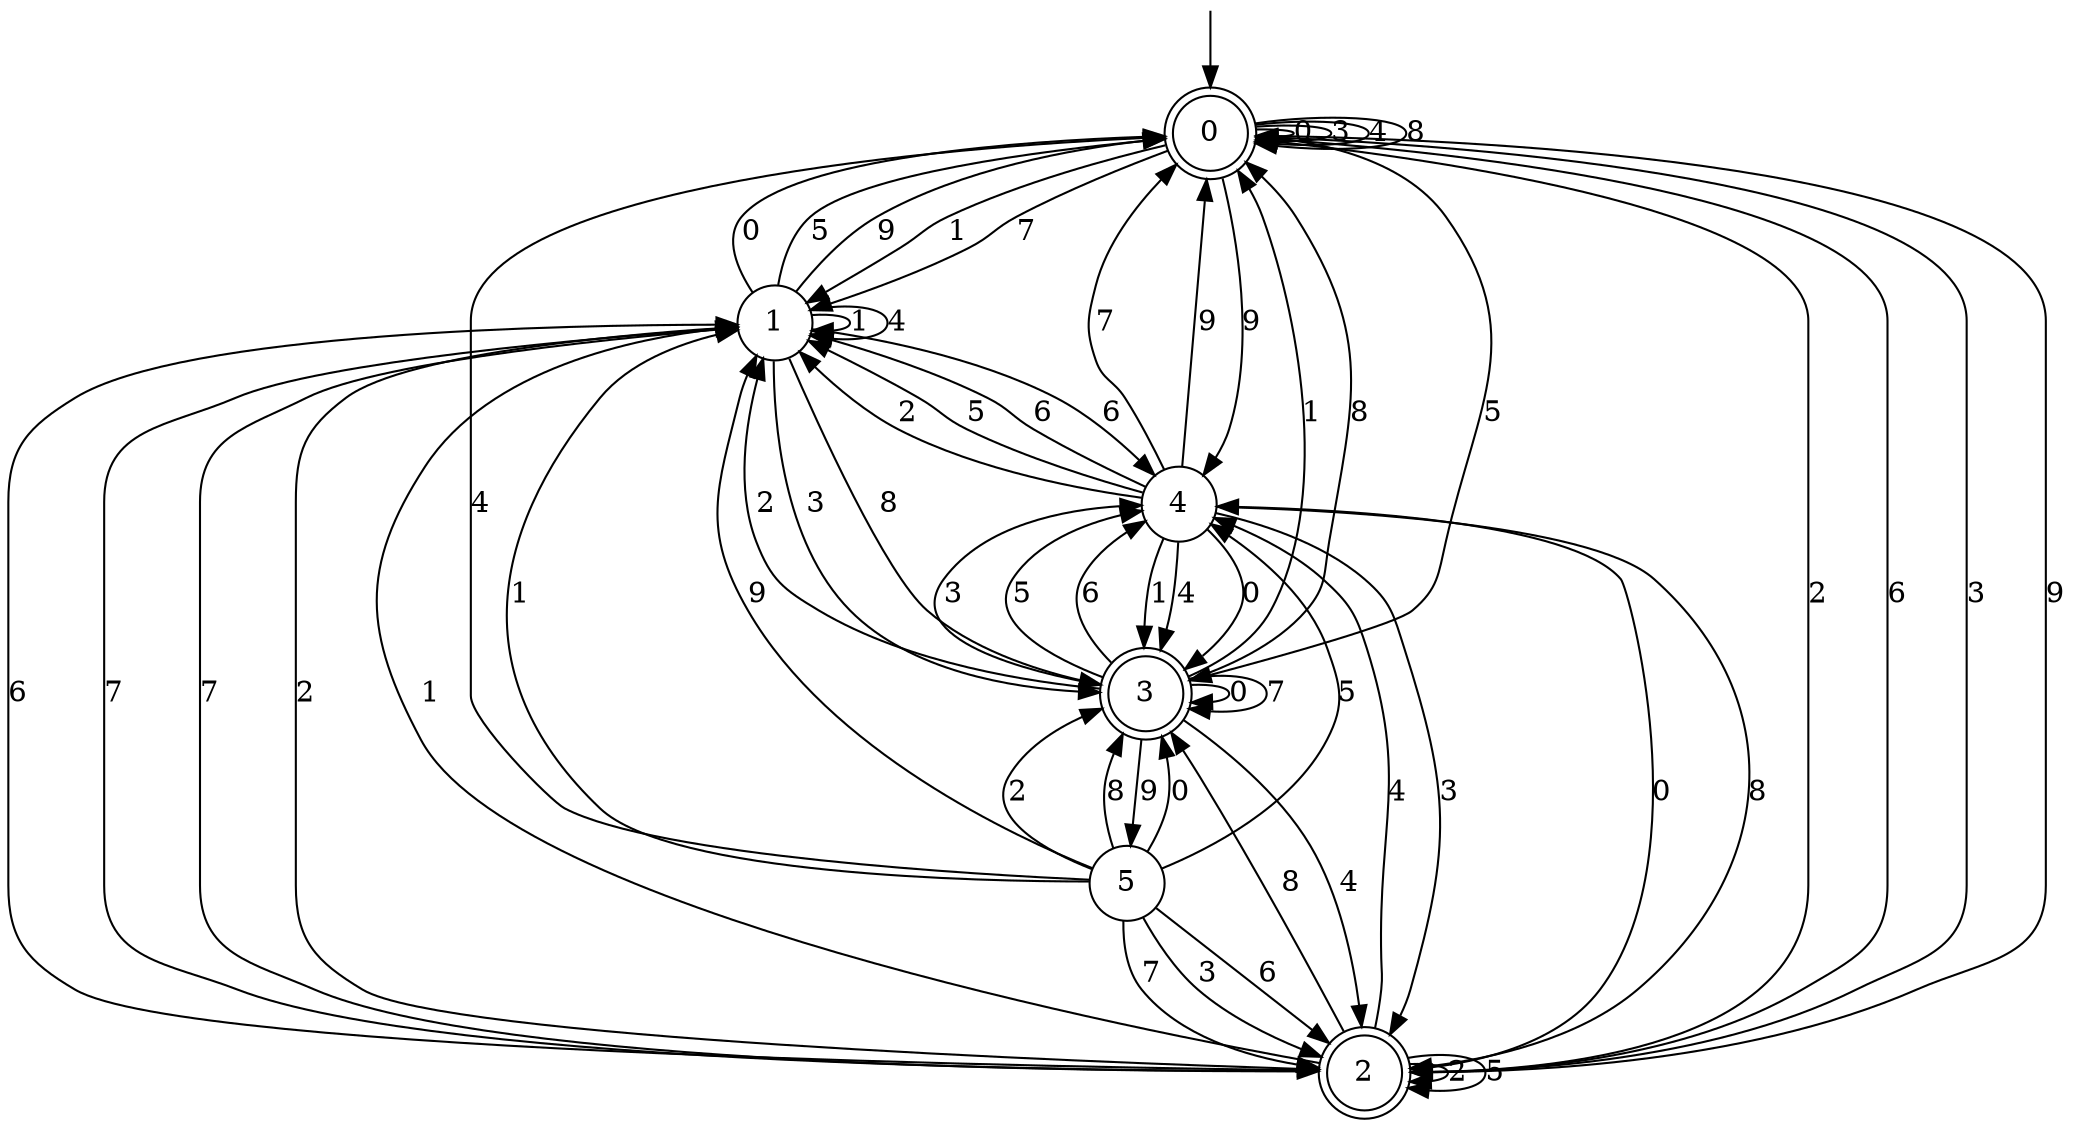 digraph g {

	s0 [shape="doublecircle" label="0"];
	s1 [shape="circle" label="1"];
	s2 [shape="doublecircle" label="2"];
	s3 [shape="doublecircle" label="3"];
	s4 [shape="circle" label="4"];
	s5 [shape="circle" label="5"];
	s0 -> s0 [label="0"];
	s0 -> s1 [label="1"];
	s0 -> s2 [label="2"];
	s0 -> s0 [label="3"];
	s0 -> s0 [label="4"];
	s0 -> s3 [label="5"];
	s0 -> s2 [label="6"];
	s0 -> s1 [label="7"];
	s0 -> s0 [label="8"];
	s0 -> s4 [label="9"];
	s1 -> s0 [label="0"];
	s1 -> s1 [label="1"];
	s1 -> s2 [label="2"];
	s1 -> s3 [label="3"];
	s1 -> s1 [label="4"];
	s1 -> s0 [label="5"];
	s1 -> s4 [label="6"];
	s1 -> s2 [label="7"];
	s1 -> s3 [label="8"];
	s1 -> s0 [label="9"];
	s2 -> s4 [label="0"];
	s2 -> s1 [label="1"];
	s2 -> s2 [label="2"];
	s2 -> s0 [label="3"];
	s2 -> s4 [label="4"];
	s2 -> s2 [label="5"];
	s2 -> s1 [label="6"];
	s2 -> s1 [label="7"];
	s2 -> s3 [label="8"];
	s2 -> s0 [label="9"];
	s3 -> s3 [label="0"];
	s3 -> s0 [label="1"];
	s3 -> s1 [label="2"];
	s3 -> s4 [label="3"];
	s3 -> s2 [label="4"];
	s3 -> s4 [label="5"];
	s3 -> s4 [label="6"];
	s3 -> s3 [label="7"];
	s3 -> s0 [label="8"];
	s3 -> s5 [label="9"];
	s4 -> s3 [label="0"];
	s4 -> s3 [label="1"];
	s4 -> s1 [label="2"];
	s4 -> s2 [label="3"];
	s4 -> s3 [label="4"];
	s4 -> s1 [label="5"];
	s4 -> s1 [label="6"];
	s4 -> s0 [label="7"];
	s4 -> s2 [label="8"];
	s4 -> s0 [label="9"];
	s5 -> s3 [label="0"];
	s5 -> s1 [label="1"];
	s5 -> s3 [label="2"];
	s5 -> s2 [label="3"];
	s5 -> s0 [label="4"];
	s5 -> s4 [label="5"];
	s5 -> s2 [label="6"];
	s5 -> s2 [label="7"];
	s5 -> s3 [label="8"];
	s5 -> s1 [label="9"];

__start0 [label="" shape="none" width="0" height="0"];
__start0 -> s0;

}
